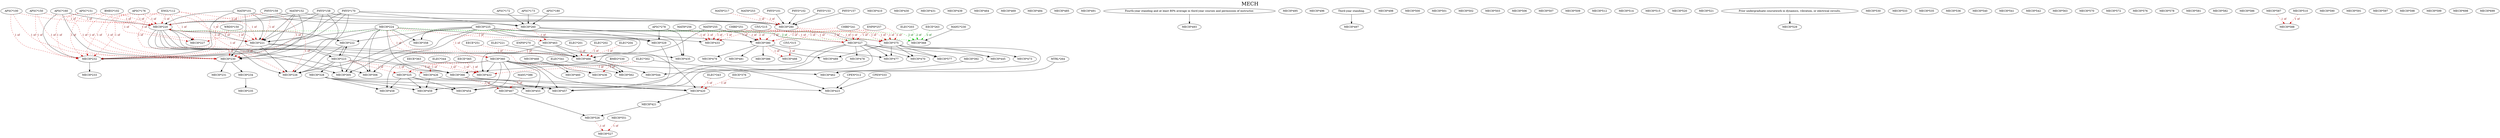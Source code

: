 digraph MECH {
labelloc = "t";
label = "MECH"
fontsize = 27;
"APSC*160" -> "MECH*220"
"MATH*101" -> "MECH*220"
"MATH*152" -> "MECH*220"
"PHYS*158" -> "MECH*220"
"PHYS*170" -> "MECH*220"
"APSC*100" -> "MECH*220" [style=dashed] [label="1 of", fontcolor=firebrick4] [color=red3]
"APSC*150" -> "MECH*220" [style=dashed] [label="1 of", fontcolor=firebrick4] [color=red3]
"APSC*151" -> "MECH*220" [style=dashed] [label="1 of", fontcolor=firebrick4] [color=red3]
"BMEG*102" -> "MECH*220" [style=dashed] [label="1 of", fontcolor=firebrick4] [color=red3]
"PHYS*159" -> "MECH*220" [style=dashed] [label="1 of", fontcolor=firebrick4] [color=red3]
"APSC*176" -> "MECH*220" [style=dashed] [label="1 of", fontcolor=firebrick4] [color=red3]
"ENGL*112" -> "MECH*220" [style=dashed] [label="1 of", fontcolor=firebrick4] [color=red3]
"MECH*221" -> "MECH*220" [style=dashed] [label="1 of", fontcolor=firebrick4] [color=red3]
"MATH*101" -> "MECH*221"
"MATH*152" -> "MECH*221"
"PHYS*158" -> "MECH*221"
"PHYS*170" -> "MECH*221"
"BMEG*102" -> "MECH*221" [style=dashed] [label="1 of", fontcolor=firebrick4] [color=red3]
"PHYS*159" -> "MECH*221" [style=dashed] [label="1 of", fontcolor=firebrick4] [color=red3]
"APSC*176" -> "MECH*221" [style=dashed] [label="1 of", fontcolor=firebrick4] [color=red3]
"ENGL*112" -> "MECH*221" [style=dashed] [label="1 of", fontcolor=firebrick4] [color=red3]
"MECH*220" -> "MECH*221"
"MECH*224" -> "MECH*221"
"MECH*220" -> "MECH*222"
"MECH*223" -> "MECH*222"
"MECH*225" -> "MECH*222"
"MECH*220" -> "MECH*223"
"MECH*222" -> "MECH*223"
"ENGL*112" -> "MECH*226" [style=dashed] [label="1 of", fontcolor=firebrick4] [color=red3]
"WRDS*150" -> "MECH*226" [style=dashed] [label="1 of", fontcolor=firebrick4] [color=red3]
"MECH*220" -> "MECH*226"
"MECH*221" -> "MECH*226"
"MECH*222" -> "MECH*226"
"MECH*223" -> "MECH*226"
"MECH*224" -> "MECH*226"
"MECH*225" -> "MECH*226"
"MECH*220" -> "MECH*227" [style=solid]
"APSC*176" -> "MECH*227" [style=dashed] [label="1 of", fontcolor=firebrick4] [color=red3]
"ENGL*112" -> "MECH*227" [style=dashed] [label="1 of", fontcolor=firebrick4] [color=red3]
"WRDS*150" -> "MECH*227" [style=dashed] [label="1 of", fontcolor=firebrick4] [color=red3]
"APSC*160" -> "MECH*230"
"MATH*101" -> "MECH*230"
"MATH*152" -> "MECH*230"
"PHYS*158" -> "MECH*230"
"PHYS*170" -> "MECH*230"
"APSC*100" -> "MECH*230" [style=dashed] [label="1 of", fontcolor=firebrick4] [color=red3]
"APSC*150" -> "MECH*230" [style=dashed] [label="1 of", fontcolor=firebrick4] [color=red3]
"APSC*151" -> "MECH*230" [style=dashed] [label="1 of", fontcolor=firebrick4] [color=red3]
"BMEG*102" -> "MECH*230" [style=dashed] [label="1 of", fontcolor=firebrick4] [color=red3]
"PHYS*159" -> "MECH*230" [style=dashed] [label="1 of", fontcolor=firebrick4] [color=red3]
"APSC*176" -> "MECH*230" [style=dashed] [label="1 of", fontcolor=firebrick4] [color=red3]
"ENGL*112" -> "MECH*230" [style=dashed] [label="1 of", fontcolor=firebrick4] [color=red3]
"MECH*221" -> "MECH*230" [style=dashed] [label="1 of", fontcolor=firebrick4] [color=red3]
"MECH*230" -> "MECH*231" [style=solid]
"APSC*160" -> "MECH*232"
"MATH*101" -> "MECH*232"
"MATH*152" -> "MECH*232"
"PHYS*158" -> "MECH*232"
"PHYS*170" -> "MECH*232"
"APSC*100" -> "MECH*232" [style=dashed] [label="1 of", fontcolor=firebrick4] [color=red3]
"APSC*150" -> "MECH*232" [style=dashed] [label="1 of", fontcolor=firebrick4] [color=red3]
"APSC*151" -> "MECH*232" [style=dashed] [label="1 of", fontcolor=firebrick4] [color=red3]
"BMEG*102" -> "MECH*232" [style=dashed] [label="1 of", fontcolor=firebrick4] [color=red3]
"PHYS*159" -> "MECH*232" [style=dashed] [label="1 of", fontcolor=firebrick4] [color=red3]
"APSC*176" -> "MECH*232" [style=dashed] [label="1 of", fontcolor=firebrick4] [color=red3]
"ENGL*112" -> "MECH*232" [style=dashed] [label="1 of", fontcolor=firebrick4] [color=red3]
"MECH*221" -> "MECH*232" [style=dashed] [label="1 of", fontcolor=firebrick4] [color=red3]
"MECH*232" -> "MECH*233" [style=solid]
"MECH*230" -> "MECH*234" [style=solid]
"MECH*234" -> "MECH*235" [style=solid]
"MATH*101" -> "MECH*260"
"PHYS*170" -> "MECH*260"
"APSC*172" -> "MECH*260"
"APSC*173" -> "MECH*260"
"APSC*180" -> "MECH*260"
"MATH*152" -> "MECH*280"
"PHYS*170" -> "MECH*280"
"MATH*217" -> "MECH*280" [style=dashed] [label="1 of", fontcolor=firebrick4] [color=red3]
"MATH*253" -> "MECH*280" [style=dashed] [label="1 of", fontcolor=firebrick4] [color=red3]
"PHYS*101" -> "MECH*280"
"PHYS*102" -> "MECH*280"
"PHYS*153" -> "MECH*280"
"PHYS*157" -> "MECH*280"
"PHYS*158" -> "MECH*280"
"PHYS*159" -> "MECH*280"
"MECH*220" -> "MECH*305"
"MECH*223" -> "MECH*305"
"MECH*224" -> "MECH*305"
"MECH*225" -> "MECH*305"
"MECH*220" -> "MECH*306"
"MECH*223" -> "MECH*306"
"MECH*224" -> "MECH*306"
"MECH*225" -> "MECH*306"
"MECH*223" -> "MECH*325" [style=dashed] [label="1 of", fontcolor=firebrick4] [color=red3]
"MECH*360" -> "MECH*325" [style=dashed] [label="1 of", fontcolor=firebrick4] [color=red3]
"MECH*225" -> "MECH*327" [style=solid]
"CHBE*241" -> "MECH*327" [style=dashed] [label="1 of", fontcolor=firebrick4] [color=red3]
"ENPH*257" -> "MECH*327" [style=dashed] [label="1 of", fontcolor=firebrick4] [color=red3]
"CHBE*251" -> "MECH*327" [style=dashed] [label="1 of", fontcolor=firebrick4] [color=red3]
"CIVL*215" -> "MECH*327" [style=dashed] [label="1 of", fontcolor=firebrick4] [color=red3]
"MECH*280" -> "MECH*327" [style=dashed] [label="1 of", fontcolor=firebrick4] [color=red3]
"MECH*223" -> "MECH*328" [style=solid]
"MECH*224" -> "MECH*329" [style=solid]
"APSC*278" -> "MECH*329"
"MECH*260" -> "MECH*329"
"MECH*224" -> "MECH*358"
"MECH*225" -> "MECH*358"
"MECH*224" -> "MECH*360" [style=dashed] [label="1 of", fontcolor=firebrick4] [color=red3]
"MECH*260" -> "MECH*360" [style=dashed] [label="1 of", fontcolor=firebrick4] [color=red3]
"MECH*220" -> "MECH*366"
"MECH*223" -> "MECH*366"
"MECH*224" -> "MECH*366"
"MECH*225" -> "MECH*366"
"MECH*220" -> "MECH*368" [style=dashed] [label="2 of", fontcolor=darkgreen] [color=green3]
"MECH*224" -> "MECH*368" [style=dashed] [label="2 of", fontcolor=darkgreen] [color=green3]
"ELEC*203" -> "MECH*368" [style=dashed] [label="2 of", fontcolor=darkgreen] [color=green3]
"EECE*263" -> "MECH*368" [style=dashed] [label="2 of", fontcolor=darkgreen] [color=green3]
"MANU*230" -> "MECH*368"
"MECH*225" -> "MECH*375" [style=solid]
"CHBE*241" -> "MECH*375" [style=dashed] [label="1 of", fontcolor=firebrick4] [color=red3]
"ENPH*257" -> "MECH*375" [style=dashed] [label="1 of", fontcolor=firebrick4] [color=red3]
"CHBE*251" -> "MECH*375" [style=dashed] [label="1 of", fontcolor=firebrick4] [color=red3]
"CIVL*215" -> "MECH*375" [style=dashed] [label="1 of", fontcolor=firebrick4] [color=red3]
"MECH*280" -> "MECH*375" [style=dashed] [label="1 of", fontcolor=firebrick4] [color=red3]
"MECH*225" -> "MECH*380" [style=solid]
"MATH*255" -> "MECH*380" [style=solid]
"CHBE*251" -> "MECH*380" [style=dashed] [label="1 of", fontcolor=firebrick4] [color=red3]
"CIVL*215" -> "MECH*380" [style=dashed] [label="1 of", fontcolor=firebrick4] [color=red3]
"MECH*280" -> "MECH*380" [style=dashed] [label="1 of", fontcolor=firebrick4] [color=red3]
"CHBE*241" -> "MECH*380" [style=dashed] [label="1 of", fontcolor=firebrick4] [color=red3]
"ENPH*257" -> "MECH*380" [style=dashed] [label="1 of", fontcolor=firebrick4] [color=red3]
"MECH*380" -> "MECH*386" [style=solid]
"MECH*392"
"MECH*410"
"MECH*360" -> "MECH*420"
"MECH*463" -> "MECH*420"
"MECH*366" -> "MECH*420"
"ELEC*343" -> "MECH*420" [style=dashed] [label="1 of", fontcolor=firebrick4] [color=red3]
"EECE*376" -> "MECH*420" [style=dashed] [label="1 of", fontcolor=firebrick4] [color=red3]
"MECH*420" -> "MECH*421" [style=solid]
"ELEC*302" -> "MECH*422" [style=dashed] [label="1 of", fontcolor=firebrick4] [color=red3]
"EECE*363" -> "MECH*422" [style=dashed] [label="1 of", fontcolor=firebrick4] [color=red3]
"ELEC*344" -> "MECH*422" [style=dashed] [label="1 of", fontcolor=firebrick4] [color=red3]
"EECE*365" -> "MECH*422" [style=dashed] [label="1 of", fontcolor=firebrick4] [color=red3]
"MECH*360" -> "MECH*422"
"MECH*463" -> "MECH*422"
"MECH*366" -> "MECH*423"
"ELEC*302" -> "MECH*423"
"CPEN*312" -> "MECH*423"
"CPEN*333" -> "MECH*423"
"MECH*223" -> "MECH*426" [style=dashed] [label="1 of", fontcolor=firebrick4] [color=red3]
"MECH*360" -> "MECH*426" [style=dashed] [label="1 of", fontcolor=firebrick4] [color=red3]
"MECH*430"
"MECH*431"
"MECH*225" -> "MECH*433" [style=solid]
"MATH*255" -> "MECH*433" [style=dashed] [label="1 of", fontcolor=firebrick4] [color=red3]
"MATH*256" -> "MECH*433" [style=dashed] [label="1 of", fontcolor=firebrick4] [color=red3]
"CHBE*251" -> "MECH*433" [style=dashed] [label="1 of", fontcolor=firebrick4] [color=red3]
"CIVL*215" -> "MECH*433" [style=dashed] [label="1 of", fontcolor=firebrick4] [color=red3]
"MECH*280" -> "MECH*433" [style=dashed] [label="1 of", fontcolor=firebrick4] [color=red3]
"MECH*221" -> "MECH*435" [style=solid]
"APSC*278" -> "MECH*435"
"MECH*260" -> "MECH*435"
"MECH*360" -> "MECH*436" [style=solid]
"MECH*224" -> "MECH*436" [style=dashed] [label="1 of", fontcolor=firebrick4] [color=red3]
"BMEG*330" -> "MECH*436" [style=dashed] [label="1 of", fontcolor=firebrick4] [color=red3]
"MECH*439"
"MECH*327" -> "MECH*445"
"MECH*375" -> "MECH*445"
"MECH*327" -> "MECH*453"
"MECH*328" -> "MECH*453"
"MECH*360" -> "MECH*453"
"MECH*325" -> "MECH*454"
"MECH*327" -> "MECH*454"
"MECH*328" -> "MECH*454"
"MECH*360" -> "MECH*454"
"MECH*325" -> "MECH*457"
"MECH*328" -> "MECH*457"
"MECH*329" -> "MECH*457"
"MECH*360" -> "MECH*457"
"MECH*327" -> "MECH*457"
"MECH*426" -> "MECH*457"
"MECH*325" -> "MECH*458"
"MECH*328" -> "MECH*458"
"MECH*360" -> "MECH*458"
"MECH*325" -> "MECH*459"
"MECH*328" -> "MECH*459"
"MECH*360" -> "MECH*459"
"MECH*426" -> "MECH*459"
"MECH*360" -> "MECH*460" [style=solid]
"MECH*360" -> "MECH*462"
"MECH*375" -> "MECH*462"
"MTRL*264" -> "MECH*462"
"MECH*224" -> "MECH*463" [style=dashed] [label="1 of", fontcolor=firebrick4] [color=red3]
"MECH*260" -> "MECH*463" [style=dashed] [label="1 of", fontcolor=firebrick4] [color=red3]
"MECH*464"
"MECH*220" -> "MECH*466"
"MECH*221" -> "MECH*466"
"MECH*463" -> "MECH*466"
"MATH*255" -> "MECH*466"
"ELEC*201" -> "MECH*466" [style=dashed] [label="1 of", fontcolor=firebrick4] [color=red3]
"ELEC*202" -> "MECH*466" [style=dashed] [label="1 of", fontcolor=firebrick4] [color=red3]
"ELEC*204" -> "MECH*466" [style=dashed] [label="1 of", fontcolor=firebrick4] [color=red3]
"EECE*251" -> "MECH*466" [style=dashed] [label="1 of", fontcolor=firebrick4] [color=red3]
"ELEC*221" -> "MECH*466"
"ENPH*270" -> "MECH*466"
"MECH*366" -> "MECH*467" [style=dashed] [label="1 of", fontcolor=firebrick4] [color=red3]
"MANU*386" -> "MECH*467" [style=dashed] [label="1 of", fontcolor=firebrick4] [color=red3]
"MECH*468"
"MECH*469"
"MECH*327" -> "MECH*470"
"MECH*375" -> "MECH*470"
"MECH*375" -> "MECH*473" [style=solid]
"MECH*327" -> "MECH*477"
"MECH*375" -> "MECH*477"
"MECH*380" -> "MECH*477"
"MECH*327" -> "MECH*478" [style=solid]
"MECH*380" -> "MECH*479" [style=solid]
"MECH*380" -> "MECH*481" [style=solid]
"MECH*484"
"MECH*485"
"MECH*380" -> "MECH*488" [style=dashed] [label="1 of", fontcolor=firebrick4] [color=red3]
"CIVL*315" -> "MECH*488" [style=dashed] [label="1 of", fontcolor=firebrick4] [color=red3]
"MECH*375" -> "MECH*489"
"MECH*380" -> "MECH*489"
"MECH*491"
"Fourth-year standing and at least 80% average in third-year courses and permission of instructor." -> "MECH*493" [style=solid]
"MECH*495"
"MECH*496"
"Third-year standing." -> "MECH*497" [style=solid]
"MECH*498"
"MECH*500"
"MECH*501"
"MECH*502"
"MECH*503"
"MECH*506"
"MECH*507"
"MECH*509"
"MECH*512"
"MECH*514"
"MECH*515"
"MECH*520"
"MECH*521"
"MECH*421" -> "MECH*526"
"MECH*467" -> "MECH*526"
"MECH*551" -> "MECH*527" [style=dashed] [label="1 of", fontcolor=firebrick4] [color=red3]
"MECH*526" -> "MECH*527" [style=dashed] [label="1 of", fontcolor=firebrick4] [color=red3]
"Prior undergraduate coursework in dynamics, vibration, or electrical circuits." -> "MECH*529" [style=solid]
"MECH*530"
"MECH*533"
"MECH*535"
"MECH*536"
"MECH*540"
"MECH*541"
"MECH*542"
"MECH*392" -> "MECH*544"
"MECH*466" -> "MECH*544"
"MECH*466" -> "MECH*562" [style=solid]
"MECH*468" -> "MECH*562" [style=solid]
"ELEC*341" -> "MECH*562" [style=solid]
"MECH*563"
"MECH*570"
"MECH*572"
"MECH*576"
"MECH*327" -> "MECH*577"
"MECH*375" -> "MECH*577"
"MECH*578"
"MECH*581"
"MECH*582"
"MECH*586"
"MECH*587"
"MECH*510" -> "MECH*588" [style=dashed] [label="1 of", fontcolor=firebrick4] [color=red3]
"MECH*587" -> "MECH*588" [style=dashed] [label="1 of", fontcolor=firebrick4] [color=red3]
"MECH*590"
"MECH*591"
"MECH*597"
"MECH*598"
"MECH*599"
"MECH*698"
"MECH*699"
}
